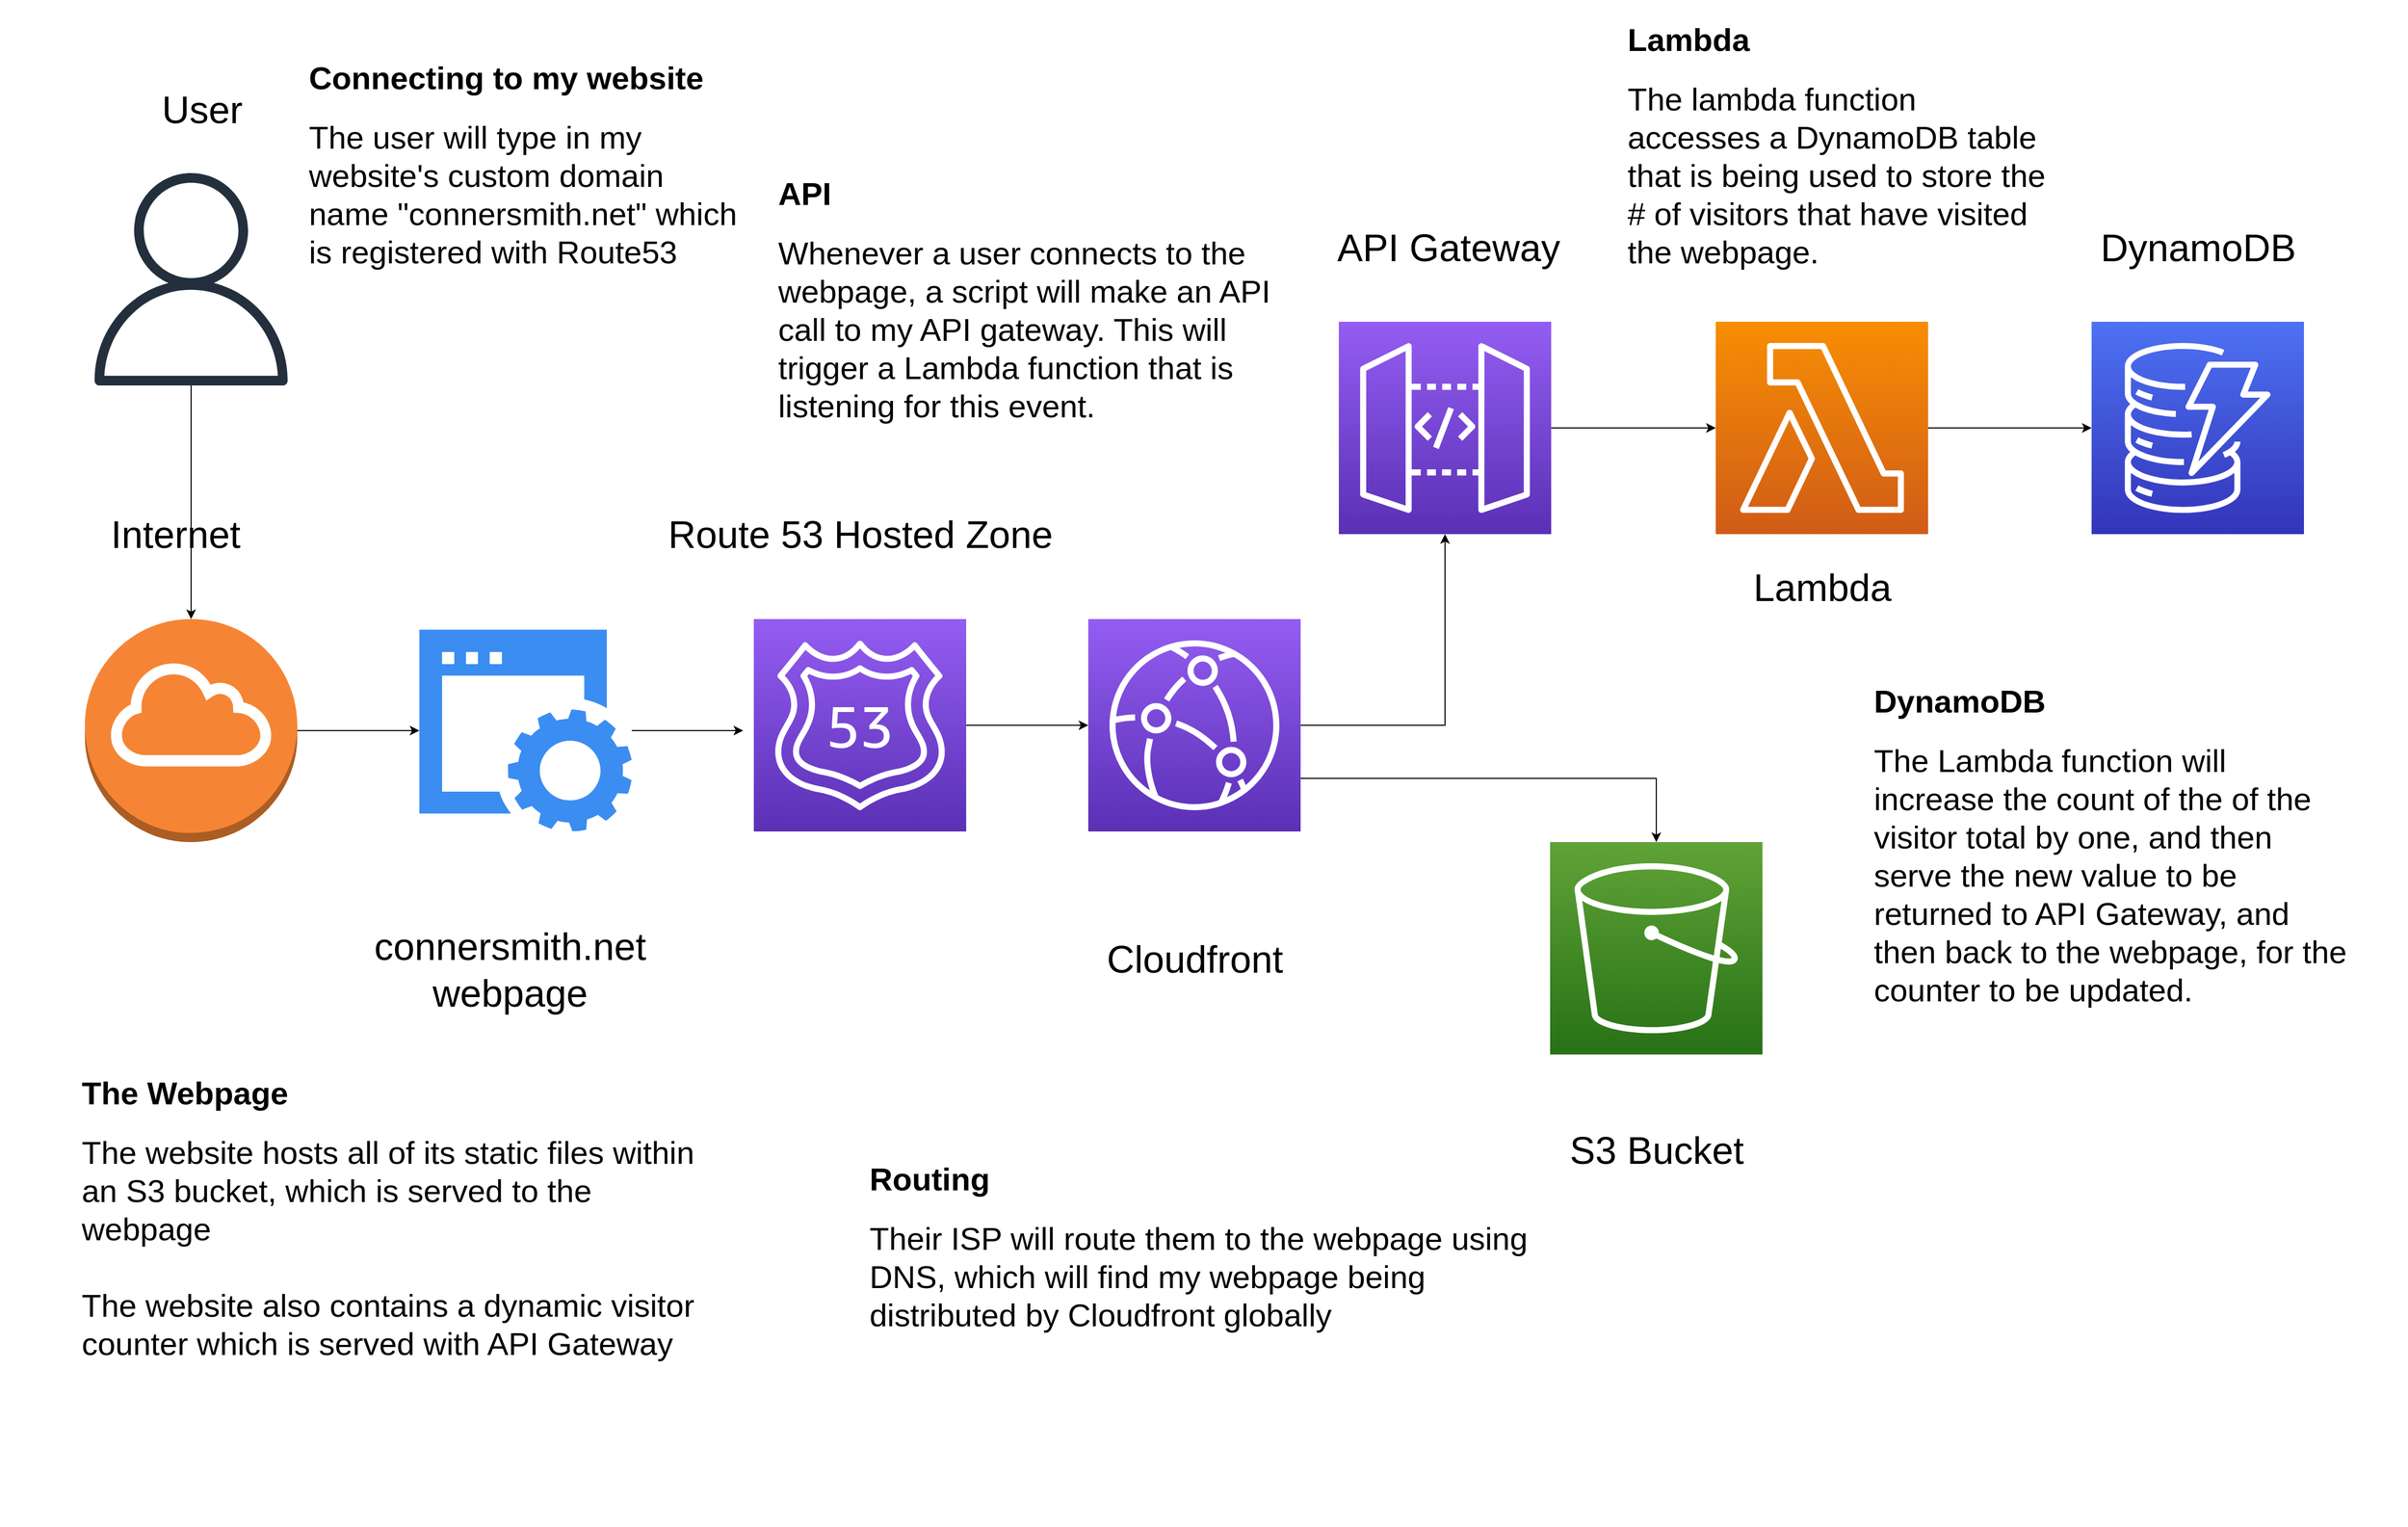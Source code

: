 <mxfile version="21.1.5" type="github">
  <diagram name="Page-1" id="ymRu9CwoQYG3whvbtps9">
    <mxGraphModel dx="4070" dy="2153" grid="0" gridSize="10" guides="0" tooltips="1" connect="1" arrows="1" fold="1" page="1" pageScale="1" pageWidth="2336" pageHeight="1654" math="0" shadow="0">
      <root>
        <mxCell id="0" />
        <mxCell id="1" parent="0" />
        <mxCell id="SecEdTqPEeOKMK3HzcbX-19" value="" style="group" vertex="1" connectable="0" parent="1">
          <mxGeometry x="30" y="147" width="2267" height="1424" as="geometry" />
        </mxCell>
        <mxCell id="XrJRbHi9KqOfpcK41WxC-34" style="edgeStyle=orthogonalEdgeStyle;rounded=0;orthogonalLoop=1;jettySize=auto;html=1;exitX=0.5;exitY=1;exitDx=0;exitDy=0;" parent="SecEdTqPEeOKMK3HzcbX-19" edge="1">
          <mxGeometry relative="1" as="geometry">
            <mxPoint x="225" y="945" as="targetPoint" />
            <mxPoint x="225" y="945" as="sourcePoint" />
          </mxGeometry>
        </mxCell>
        <mxCell id="XrJRbHi9KqOfpcK41WxC-3" value="" style="outlineConnect=0;dashed=0;verticalLabelPosition=bottom;verticalAlign=top;align=center;html=1;shape=mxgraph.aws3.internet_gateway;fillColor=#F58534;gradientColor=none;" parent="SecEdTqPEeOKMK3HzcbX-19" vertex="1">
          <mxGeometry x="80" y="570" width="200" height="210" as="geometry" />
        </mxCell>
        <mxCell id="SecEdTqPEeOKMK3HzcbX-9" style="edgeStyle=orthogonalEdgeStyle;rounded=0;orthogonalLoop=1;jettySize=auto;html=1;" edge="1" parent="SecEdTqPEeOKMK3HzcbX-19" source="XrJRbHi9KqOfpcK41WxC-4" target="XrJRbHi9KqOfpcK41WxC-3">
          <mxGeometry relative="1" as="geometry">
            <Array as="points">
              <mxPoint x="180" y="430" />
              <mxPoint x="180" y="430" />
            </Array>
          </mxGeometry>
        </mxCell>
        <mxCell id="XrJRbHi9KqOfpcK41WxC-4" value="" style="sketch=0;outlineConnect=0;fontColor=#232F3E;gradientColor=none;fillColor=#232F3D;strokeColor=none;dashed=0;verticalLabelPosition=bottom;verticalAlign=top;align=center;html=1;fontSize=12;fontStyle=0;aspect=fixed;pointerEvents=1;shape=mxgraph.aws4.user;" parent="SecEdTqPEeOKMK3HzcbX-19" vertex="1">
          <mxGeometry x="80" y="150" width="200" height="200" as="geometry" />
        </mxCell>
        <mxCell id="SecEdTqPEeOKMK3HzcbX-17" style="edgeStyle=orthogonalEdgeStyle;rounded=0;orthogonalLoop=1;jettySize=auto;html=1;" edge="1" parent="SecEdTqPEeOKMK3HzcbX-19" source="XrJRbHi9KqOfpcK41WxC-5">
          <mxGeometry relative="1" as="geometry">
            <mxPoint x="700" y="675" as="targetPoint" />
          </mxGeometry>
        </mxCell>
        <mxCell id="XrJRbHi9KqOfpcK41WxC-5" value="" style="sketch=0;html=1;aspect=fixed;strokeColor=none;shadow=0;fillColor=#3B8DF1;verticalAlign=top;labelPosition=center;verticalLabelPosition=bottom;shape=mxgraph.gcp2.website;points=[[0.5,1,0,0,0]];flipH=0;" parent="SecEdTqPEeOKMK3HzcbX-19" vertex="1">
          <mxGeometry x="395" y="580" width="200" height="190" as="geometry" />
        </mxCell>
        <mxCell id="SecEdTqPEeOKMK3HzcbX-10" style="edgeStyle=orthogonalEdgeStyle;rounded=0;orthogonalLoop=1;jettySize=auto;html=1;exitX=1;exitY=0.5;exitDx=0;exitDy=0;exitPerimeter=0;" edge="1" parent="SecEdTqPEeOKMK3HzcbX-19" source="XrJRbHi9KqOfpcK41WxC-3" target="XrJRbHi9KqOfpcK41WxC-5">
          <mxGeometry relative="1" as="geometry" />
        </mxCell>
        <mxCell id="XrJRbHi9KqOfpcK41WxC-6" value="" style="sketch=0;points=[[0,0,0],[0.25,0,0],[0.5,0,0],[0.75,0,0],[1,0,0],[0,1,0],[0.25,1,0],[0.5,1,0],[0.75,1,0],[1,1,0],[0,0.25,0],[0,0.5,0],[0,0.75,0],[1,0.25,0],[1,0.5,0],[1,0.75,0]];outlineConnect=0;fontColor=#232F3E;gradientColor=#945DF2;gradientDirection=north;fillColor=#5A30B5;strokeColor=#ffffff;dashed=0;verticalLabelPosition=bottom;verticalAlign=top;align=center;html=1;fontSize=12;fontStyle=0;aspect=fixed;shape=mxgraph.aws4.resourceIcon;resIcon=mxgraph.aws4.cloudfront;flipH=0;" parent="SecEdTqPEeOKMK3HzcbX-19" vertex="1">
          <mxGeometry x="1025" y="570" width="200" height="200" as="geometry" />
        </mxCell>
        <mxCell id="XrJRbHi9KqOfpcK41WxC-7" value="User" style="text;html=1;align=center;verticalAlign=middle;resizable=0;points=[];autosize=1;strokeColor=none;fillColor=none;fontSize=36;" parent="SecEdTqPEeOKMK3HzcbX-19" vertex="1">
          <mxGeometry x="140" y="60" width="100" height="60" as="geometry" />
        </mxCell>
        <mxCell id="XrJRbHi9KqOfpcK41WxC-8" value="Internet" style="text;html=1;align=center;verticalAlign=middle;resizable=0;points=[];autosize=1;strokeColor=none;fillColor=none;fontSize=36;" parent="SecEdTqPEeOKMK3HzcbX-19" vertex="1">
          <mxGeometry x="90" y="460" width="150" height="60" as="geometry" />
        </mxCell>
        <mxCell id="XrJRbHi9KqOfpcK41WxC-9" value="Cloudfront" style="text;html=1;align=center;verticalAlign=middle;resizable=0;points=[];autosize=1;strokeColor=none;fillColor=none;fontSize=36;" parent="SecEdTqPEeOKMK3HzcbX-19" vertex="1">
          <mxGeometry x="1030" y="860" width="190" height="60" as="geometry" />
        </mxCell>
        <mxCell id="XrJRbHi9KqOfpcK41WxC-10" value="connersmith.net&lt;br style=&quot;font-size: 36px;&quot;&gt;webpage" style="text;html=1;align=center;verticalAlign=middle;resizable=0;points=[];autosize=1;strokeColor=none;fillColor=none;fontSize=36;" parent="SecEdTqPEeOKMK3HzcbX-19" vertex="1">
          <mxGeometry x="340" y="850" width="280" height="100" as="geometry" />
        </mxCell>
        <mxCell id="SecEdTqPEeOKMK3HzcbX-12" style="edgeStyle=orthogonalEdgeStyle;rounded=0;orthogonalLoop=1;jettySize=auto;html=1;" edge="1" parent="SecEdTqPEeOKMK3HzcbX-19" source="XrJRbHi9KqOfpcK41WxC-11" target="XrJRbHi9KqOfpcK41WxC-6">
          <mxGeometry relative="1" as="geometry" />
        </mxCell>
        <mxCell id="XrJRbHi9KqOfpcK41WxC-11" value="" style="sketch=0;points=[[0,0,0],[0.25,0,0],[0.5,0,0],[0.75,0,0],[1,0,0],[0,1,0],[0.25,1,0],[0.5,1,0],[0.75,1,0],[1,1,0],[0,0.25,0],[0,0.5,0],[0,0.75,0],[1,0.25,0],[1,0.5,0],[1,0.75,0]];outlineConnect=0;fontColor=#232F3E;gradientColor=#945DF2;gradientDirection=north;fillColor=#5A30B5;strokeColor=#ffffff;dashed=0;verticalLabelPosition=bottom;verticalAlign=top;align=center;html=1;fontSize=12;fontStyle=0;aspect=fixed;shape=mxgraph.aws4.resourceIcon;resIcon=mxgraph.aws4.route_53;flipH=0;" parent="SecEdTqPEeOKMK3HzcbX-19" vertex="1">
          <mxGeometry x="710" y="570" width="200" height="200" as="geometry" />
        </mxCell>
        <mxCell id="XrJRbHi9KqOfpcK41WxC-12" value="" style="sketch=0;points=[[0,0,0],[0.25,0,0],[0.5,0,0],[0.75,0,0],[1,0,0],[0,1,0],[0.25,1,0],[0.5,1,0],[0.75,1,0],[1,1,0],[0,0.25,0],[0,0.5,0],[0,0.75,0],[1,0.25,0],[1,0.5,0],[1,0.75,0]];outlineConnect=0;fontColor=#232F3E;gradientColor=#60A337;gradientDirection=north;fillColor=#277116;strokeColor=#ffffff;dashed=0;verticalLabelPosition=bottom;verticalAlign=top;align=center;html=1;fontSize=12;fontStyle=0;aspect=fixed;shape=mxgraph.aws4.resourceIcon;resIcon=mxgraph.aws4.s3;" parent="SecEdTqPEeOKMK3HzcbX-19" vertex="1">
          <mxGeometry x="1460" y="780" width="200" height="200" as="geometry" />
        </mxCell>
        <mxCell id="SecEdTqPEeOKMK3HzcbX-14" style="edgeStyle=orthogonalEdgeStyle;rounded=0;orthogonalLoop=1;jettySize=auto;html=1;exitX=1;exitY=0.75;exitDx=0;exitDy=0;exitPerimeter=0;" edge="1" parent="SecEdTqPEeOKMK3HzcbX-19" source="XrJRbHi9KqOfpcK41WxC-6" target="XrJRbHi9KqOfpcK41WxC-12">
          <mxGeometry relative="1" as="geometry" />
        </mxCell>
        <mxCell id="XrJRbHi9KqOfpcK41WxC-13" value="" style="sketch=0;points=[[0,0,0],[0.25,0,0],[0.5,0,0],[0.75,0,0],[1,0,0],[0,1,0],[0.25,1,0],[0.5,1,0],[0.75,1,0],[1,1,0],[0,0.25,0],[0,0.5,0],[0,0.75,0],[1,0.25,0],[1,0.5,0],[1,0.75,0]];outlineConnect=0;fontColor=#232F3E;gradientColor=#945DF2;gradientDirection=north;fillColor=#5A30B5;strokeColor=#ffffff;dashed=0;verticalLabelPosition=bottom;verticalAlign=top;align=center;html=1;fontSize=12;fontStyle=0;aspect=fixed;shape=mxgraph.aws4.resourceIcon;resIcon=mxgraph.aws4.api_gateway;" parent="SecEdTqPEeOKMK3HzcbX-19" vertex="1">
          <mxGeometry x="1261" y="290" width="200" height="200" as="geometry" />
        </mxCell>
        <mxCell id="SecEdTqPEeOKMK3HzcbX-13" style="edgeStyle=orthogonalEdgeStyle;rounded=0;orthogonalLoop=1;jettySize=auto;html=1;" edge="1" parent="SecEdTqPEeOKMK3HzcbX-19" source="XrJRbHi9KqOfpcK41WxC-6" target="XrJRbHi9KqOfpcK41WxC-13">
          <mxGeometry relative="1" as="geometry" />
        </mxCell>
        <mxCell id="XrJRbHi9KqOfpcK41WxC-14" value="" style="sketch=0;points=[[0,0,0],[0.25,0,0],[0.5,0,0],[0.75,0,0],[1,0,0],[0,1,0],[0.25,1,0],[0.5,1,0],[0.75,1,0],[1,1,0],[0,0.25,0],[0,0.5,0],[0,0.75,0],[1,0.25,0],[1,0.5,0],[1,0.75,0]];outlineConnect=0;fontColor=#232F3E;gradientColor=#F78E04;gradientDirection=north;fillColor=#D05C17;strokeColor=#ffffff;dashed=0;verticalLabelPosition=bottom;verticalAlign=top;align=center;html=1;fontSize=12;fontStyle=0;aspect=fixed;shape=mxgraph.aws4.resourceIcon;resIcon=mxgraph.aws4.lambda;" parent="SecEdTqPEeOKMK3HzcbX-19" vertex="1">
          <mxGeometry x="1616" y="290" width="200" height="200" as="geometry" />
        </mxCell>
        <mxCell id="SecEdTqPEeOKMK3HzcbX-15" style="edgeStyle=orthogonalEdgeStyle;rounded=0;orthogonalLoop=1;jettySize=auto;html=1;" edge="1" parent="SecEdTqPEeOKMK3HzcbX-19" source="XrJRbHi9KqOfpcK41WxC-13" target="XrJRbHi9KqOfpcK41WxC-14">
          <mxGeometry relative="1" as="geometry" />
        </mxCell>
        <mxCell id="XrJRbHi9KqOfpcK41WxC-15" value="" style="sketch=0;points=[[0,0,0],[0.25,0,0],[0.5,0,0],[0.75,0,0],[1,0,0],[0,1,0],[0.25,1,0],[0.5,1,0],[0.75,1,0],[1,1,0],[0,0.25,0],[0,0.5,0],[0,0.75,0],[1,0.25,0],[1,0.5,0],[1,0.75,0]];outlineConnect=0;fontColor=#232F3E;gradientColor=#4D72F3;gradientDirection=north;fillColor=#3334B9;strokeColor=#ffffff;dashed=0;verticalLabelPosition=bottom;verticalAlign=top;align=center;html=1;fontSize=12;fontStyle=0;aspect=fixed;shape=mxgraph.aws4.resourceIcon;resIcon=mxgraph.aws4.dynamodb;" parent="SecEdTqPEeOKMK3HzcbX-19" vertex="1">
          <mxGeometry x="1970" y="290" width="200" height="200" as="geometry" />
        </mxCell>
        <mxCell id="SecEdTqPEeOKMK3HzcbX-16" style="edgeStyle=orthogonalEdgeStyle;rounded=0;orthogonalLoop=1;jettySize=auto;html=1;" edge="1" parent="SecEdTqPEeOKMK3HzcbX-19" source="XrJRbHi9KqOfpcK41WxC-14" target="XrJRbHi9KqOfpcK41WxC-15">
          <mxGeometry relative="1" as="geometry" />
        </mxCell>
        <mxCell id="XrJRbHi9KqOfpcK41WxC-16" value="Route 53 Hosted Zone" style="text;html=1;align=center;verticalAlign=middle;resizable=0;points=[];autosize=1;strokeColor=none;fillColor=none;fontSize=36;" parent="SecEdTqPEeOKMK3HzcbX-19" vertex="1">
          <mxGeometry x="615" y="460" width="390" height="60" as="geometry" />
        </mxCell>
        <mxCell id="XrJRbHi9KqOfpcK41WxC-17" value="S3 Bucket" style="text;html=1;align=center;verticalAlign=middle;resizable=0;points=[];autosize=1;strokeColor=none;fillColor=none;fontSize=36;" parent="SecEdTqPEeOKMK3HzcbX-19" vertex="1">
          <mxGeometry x="1465" y="1040" width="190" height="60" as="geometry" />
        </mxCell>
        <mxCell id="XrJRbHi9KqOfpcK41WxC-18" value="API Gateway" style="text;html=1;align=center;verticalAlign=middle;resizable=0;points=[];autosize=1;strokeColor=none;fillColor=none;fontSize=36;" parent="SecEdTqPEeOKMK3HzcbX-19" vertex="1">
          <mxGeometry x="1249" y="190" width="230" height="60" as="geometry" />
        </mxCell>
        <mxCell id="XrJRbHi9KqOfpcK41WxC-19" value="Lambda" style="text;html=1;align=center;verticalAlign=middle;resizable=0;points=[];autosize=1;strokeColor=none;fillColor=none;fontSize=36;" parent="SecEdTqPEeOKMK3HzcbX-19" vertex="1">
          <mxGeometry x="1641" y="510" width="150" height="60" as="geometry" />
        </mxCell>
        <mxCell id="XrJRbHi9KqOfpcK41WxC-20" value="DynamoDB" style="text;html=1;align=center;verticalAlign=middle;resizable=0;points=[];autosize=1;strokeColor=none;fillColor=none;fontSize=36;" parent="SecEdTqPEeOKMK3HzcbX-19" vertex="1">
          <mxGeometry x="1965" y="190" width="210" height="60" as="geometry" />
        </mxCell>
        <mxCell id="XrJRbHi9KqOfpcK41WxC-29" value="&lt;h1 style=&quot;font-size: 30px;&quot;&gt;Connecting to my website&lt;/h1&gt;&lt;div style=&quot;font-size: 30px;&quot;&gt;The user will type in my website&#39;s custom domain name &quot;connersmith.net&quot; which is registered with Route53&lt;/div&gt;" style="text;html=1;strokeColor=none;fillColor=none;spacing=5;spacingTop=-20;whiteSpace=wrap;overflow=hidden;rounded=0;fontSize=30;" parent="SecEdTqPEeOKMK3HzcbX-19" vertex="1">
          <mxGeometry x="286" y="33" width="421" height="305" as="geometry" />
        </mxCell>
        <mxCell id="XrJRbHi9KqOfpcK41WxC-30" value="&lt;h1 style=&quot;font-size: 30px;&quot;&gt;&lt;font style=&quot;font-size: 30px;&quot;&gt;Routing&lt;/font&gt;&lt;/h1&gt;&lt;div style=&quot;font-size: 30px;&quot;&gt;&lt;font style=&quot;font-size: 30px;&quot;&gt;Their ISP will route them to the webpage using DNS, which will find my webpage being distributed by Cloudfront globally&lt;/font&gt;&lt;/div&gt;" style="text;html=1;strokeColor=none;fillColor=none;spacing=5;spacingTop=-20;whiteSpace=wrap;overflow=hidden;rounded=0;fontSize=30;" parent="SecEdTqPEeOKMK3HzcbX-19" vertex="1">
          <mxGeometry x="814" y="1070" width="665" height="260" as="geometry" />
        </mxCell>
        <mxCell id="XrJRbHi9KqOfpcK41WxC-31" value="&lt;h1 style=&quot;font-size: 30px;&quot;&gt;The Webpage&lt;/h1&gt;&lt;div style=&quot;font-size: 30px;&quot;&gt;The website hosts all of its static files within an S3 bucket, which is served to the webpage&lt;/div&gt;&lt;div style=&quot;font-size: 30px;&quot;&gt;&lt;br style=&quot;font-size: 30px;&quot;&gt;&lt;/div&gt;&lt;div style=&quot;font-size: 30px;&quot;&gt;The website also contains a dynamic visitor counter which is served with API Gateway&lt;/div&gt;&lt;div style=&quot;font-size: 30px;&quot;&gt;&lt;br style=&quot;font-size: 30px;&quot;&gt;&lt;/div&gt;" style="text;html=1;strokeColor=none;fillColor=none;spacing=5;spacingTop=-20;whiteSpace=wrap;overflow=hidden;rounded=0;fontSize=30;" parent="SecEdTqPEeOKMK3HzcbX-19" vertex="1">
          <mxGeometry x="72" y="989" width="594" height="354" as="geometry" />
        </mxCell>
        <mxCell id="XrJRbHi9KqOfpcK41WxC-32" value="&lt;h1 style=&quot;font-size: 30px;&quot;&gt;API&lt;/h1&gt;&lt;div style=&quot;font-size: 30px;&quot;&gt;Whenever a user connects to the webpage, a script will make an API call to my API gateway. This will trigger a Lambda function that is listening for this event.&lt;/div&gt;" style="text;html=1;strokeColor=none;fillColor=none;spacing=5;spacingTop=-20;whiteSpace=wrap;overflow=hidden;rounded=0;fontSize=30;" parent="SecEdTqPEeOKMK3HzcbX-19" vertex="1">
          <mxGeometry x="728" y="142" width="498" height="275" as="geometry" />
        </mxCell>
        <mxCell id="XrJRbHi9KqOfpcK41WxC-36" value="&lt;h1 style=&quot;font-size: 30px;&quot;&gt;Lambda&lt;/h1&gt;&lt;div style=&quot;font-size: 30px;&quot;&gt;The lambda function accesses a DynamoDB table that is being used to store the # of visitors that have visited the webpage.&lt;/div&gt;" style="text;html=1;strokeColor=none;fillColor=none;spacing=5;spacingTop=-20;whiteSpace=wrap;overflow=hidden;rounded=0;fontSize=30;" parent="SecEdTqPEeOKMK3HzcbX-19" vertex="1">
          <mxGeometry x="1528" y="-3" width="411" height="319" as="geometry" />
        </mxCell>
        <mxCell id="XrJRbHi9KqOfpcK41WxC-39" value="&lt;h1 style=&quot;font-size: 30px;&quot;&gt;DynamoDB&lt;/h1&gt;&lt;div style=&quot;font-size: 30px;&quot;&gt;The Lambda function will increase the count of the of the visitor total by one, and then serve the new value to be returned to API Gateway, and then back to the webpage, for the counter to be updated.&lt;/div&gt;" style="text;html=1;strokeColor=none;fillColor=none;spacing=5;spacingTop=-20;whiteSpace=wrap;overflow=hidden;rounded=0;fontSize=30;" parent="SecEdTqPEeOKMK3HzcbX-19" vertex="1">
          <mxGeometry x="1760" y="620" width="457" height="357" as="geometry" />
        </mxCell>
      </root>
    </mxGraphModel>
  </diagram>
</mxfile>

